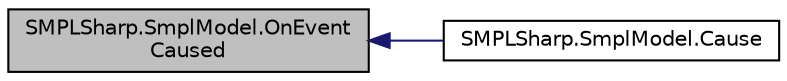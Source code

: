 digraph "SMPLSharp.SmplModel.OnEventCaused"
{
  edge [fontname="Helvetica",fontsize="10",labelfontname="Helvetica",labelfontsize="10"];
  node [fontname="Helvetica",fontsize="10",shape=record];
  rankdir="LR";
  Node1 [label="SMPLSharp.SmplModel.OnEvent\lCaused",height=0.2,width=0.4,color="black", fillcolor="grey75", style="filled" fontcolor="black"];
  Node1 -> Node2 [dir="back",color="midnightblue",fontsize="10",style="solid",fontname="Helvetica"];
  Node2 [label="SMPLSharp.SmplModel.Cause",height=0.2,width=0.4,color="black", fillcolor="white", style="filled",URL="$df/d34/class_s_m_p_l_sharp_1_1_smpl_model.html#a1101457a63f40e7d80e707d7793f35ee",tooltip="Вызвать ближайшее событие модели "];
}
